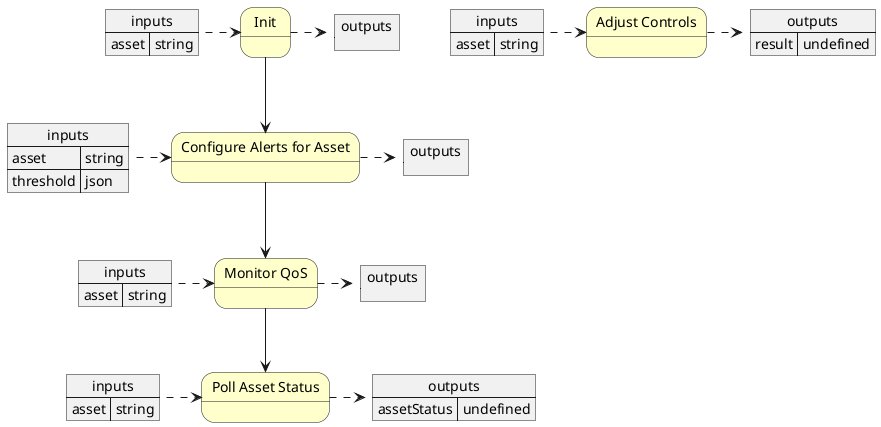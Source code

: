 @startuml

state "Init" as S1 #ffffcc

state "Adjust Controls" as S2 #ffffcc

state "Configure Alerts for Asset" as S3 #ffffcc

state "Monitor QoS" as S4 #ffffcc

state "Poll Asset Status" as S5 #ffffcc
S1 --> S3

json "inputs" as inputs1 {
    "asset" : "string"
}

inputs1 -right[dashed]-> S1

json "outputs" as outputs1 {

}

S1 -right[dashed]-> outputs1

json "inputs" as inputs2 {
    "asset" : "string"
}

inputs2 -right[dashed]-> S2

json "outputs" as outputs2 {
    "result" : "undefined"
}

S2 -right[dashed]-> outputs2
S3 --> S4

json "inputs" as inputs3 {
    "asset" : "string",
    "threshold" : "json"
}

inputs3 -right[dashed]-> S3

json "outputs" as outputs3 {

}

S3 -right[dashed]-> outputs3
S4 --> S5

json "inputs" as inputs4 {
    "asset" : "string"
}

inputs4 -right[dashed]-> S4

json "outputs" as outputs4 {

}

S4 -right[dashed]-> outputs4

json "inputs" as inputs5 {
    "asset" : "string"
}

inputs5 -right[dashed]-> S5

json "outputs" as outputs5 {
    "assetStatus" : "undefined"
}

S5 -right[dashed]-> outputs5

@enduml
